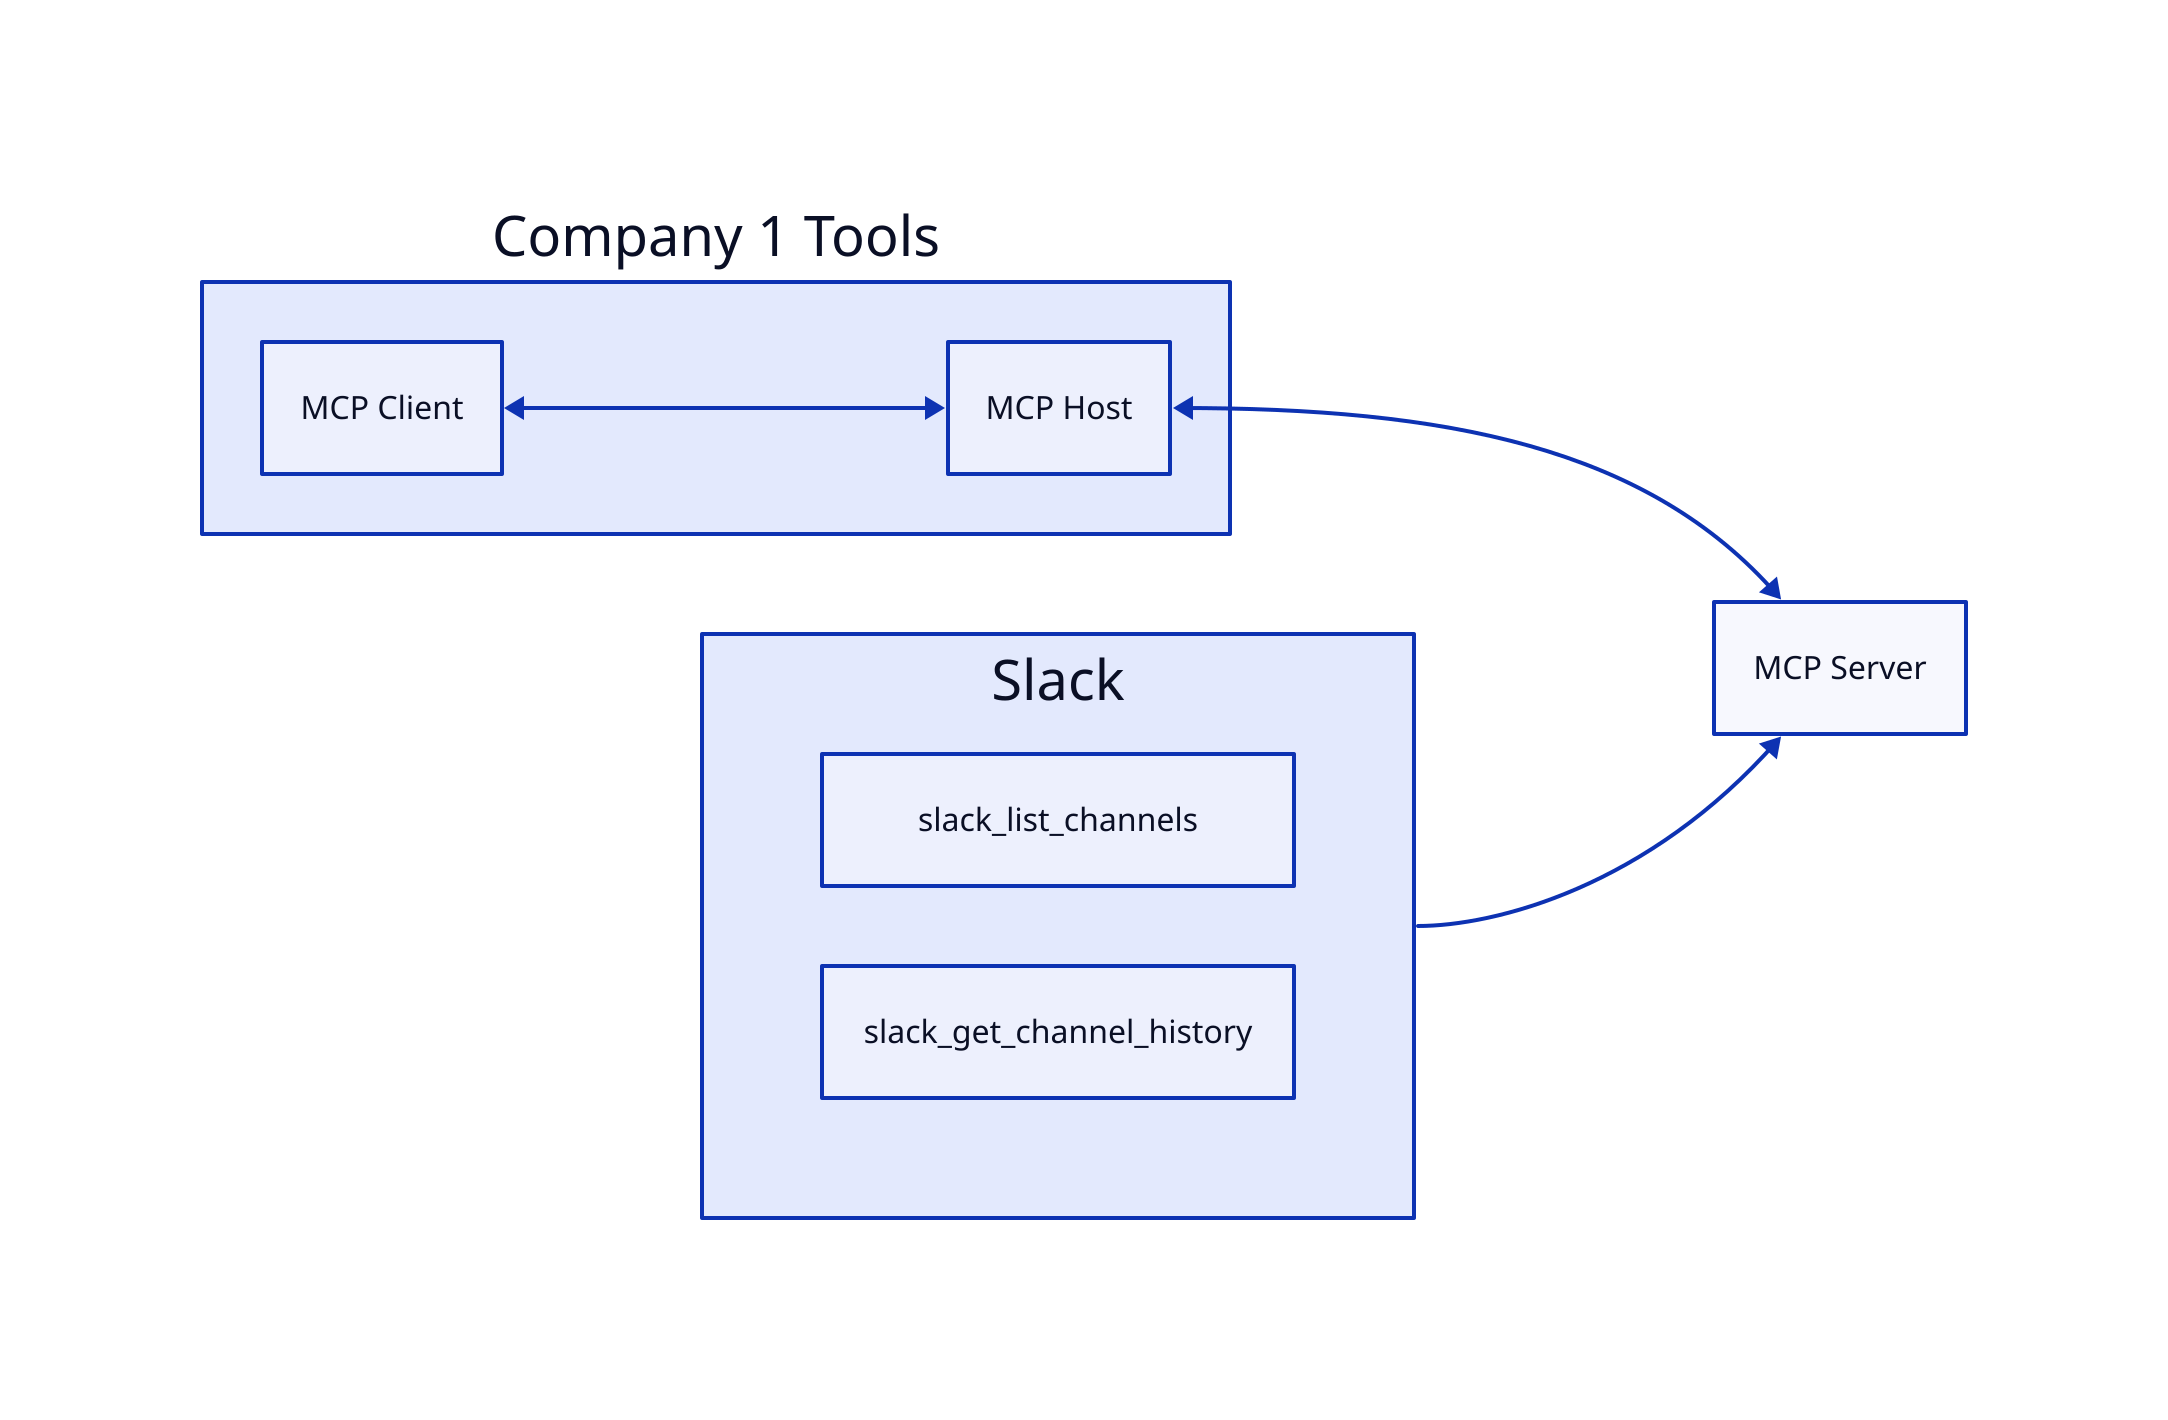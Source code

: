 direction: right
slack: Slack {
  grid-columns: 1
  slack_list_channels
  slack_get_channel_history
}

ct: Company 1 Tools {
 c: MCP Client
 s: MCP Host
}

ct.c <-> ct.s <-> MCP Server <- Slack
